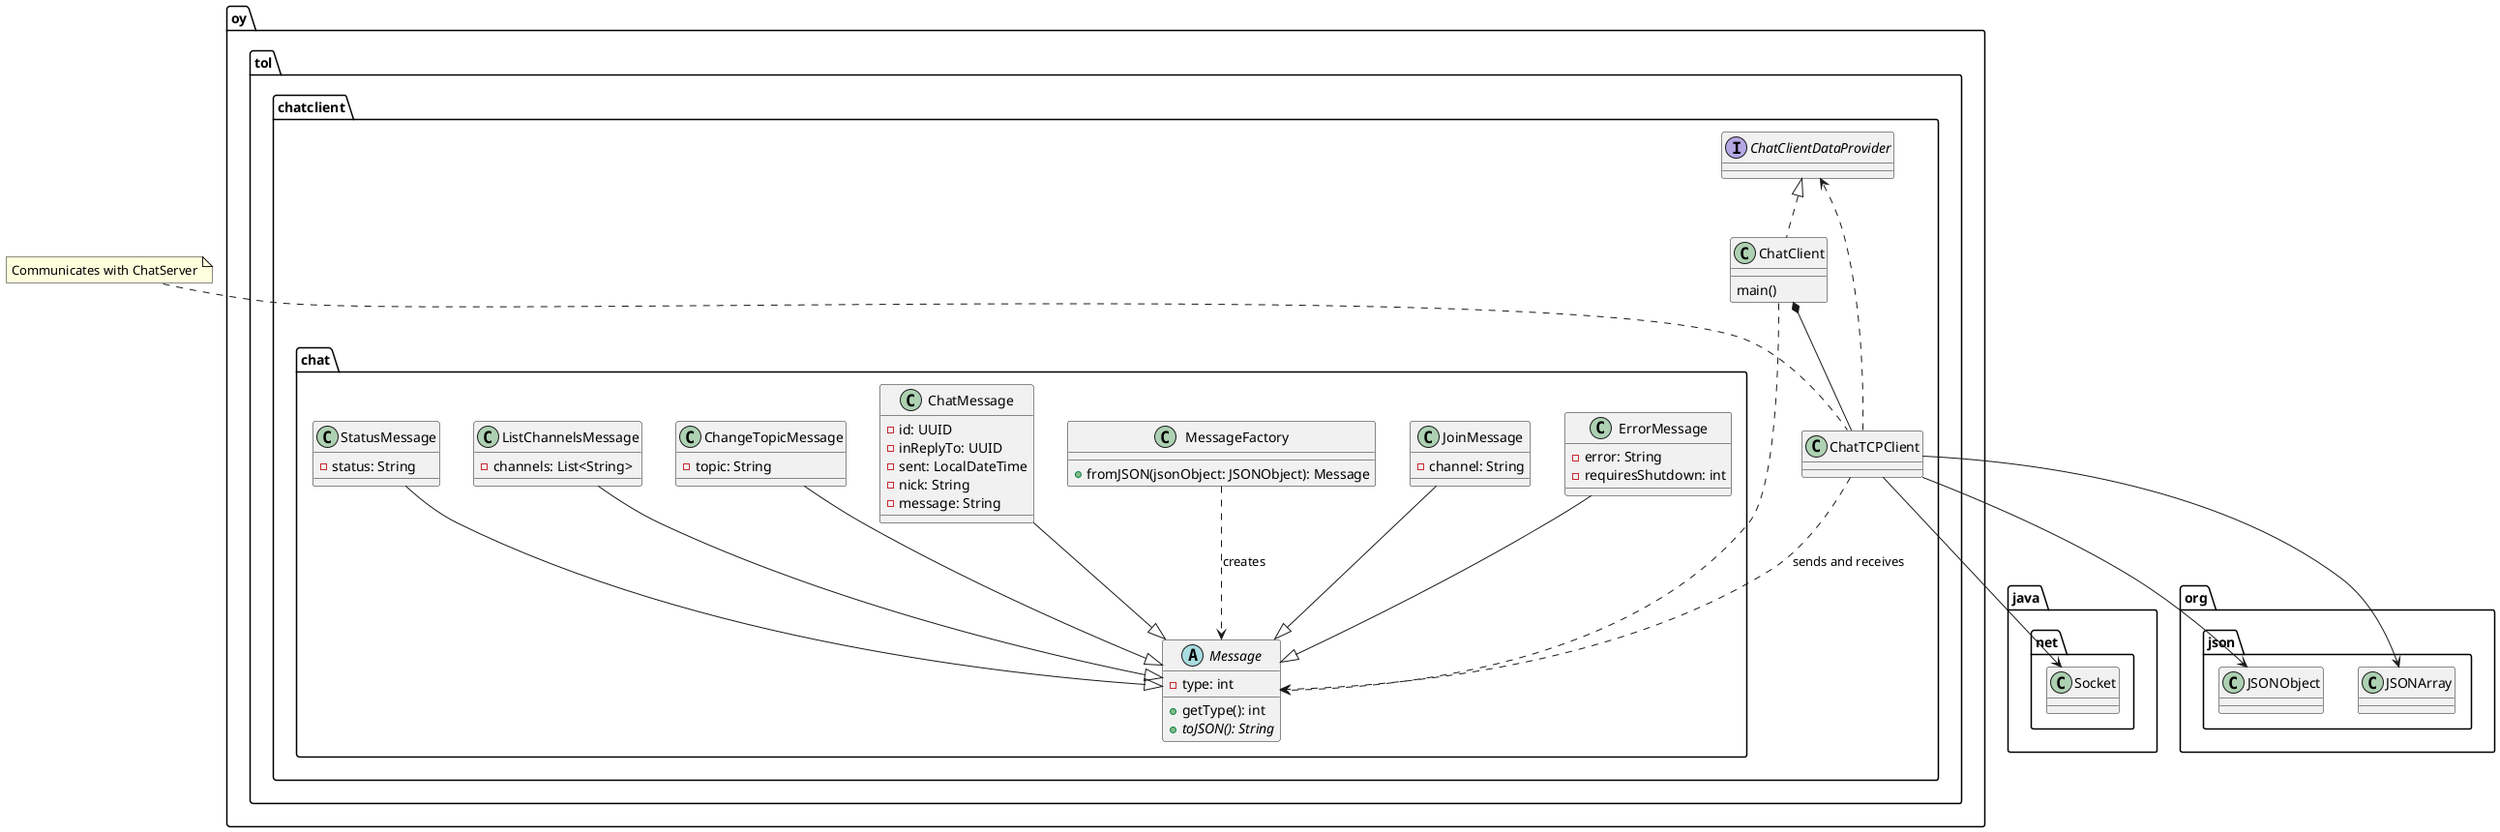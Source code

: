 @startuml
package oy.tol.chatclient {
  interface ChatClientDataProvider
  class ChatClient
  class ChatTCPClient
  package chat {
    abstract class Message {
      - type: int
      + getType(): int
      + {abstract} toJSON(): String
    }
    class ChatMessage {
      -id: UUID
      -inReplyTo: UUID
      -sent: LocalDateTime 
      -nick: String
      -message: String 
    }
    class ChangeTopicMessage {
      -topic: String
    }
    class ListChannelsMessage {
      -channels: List<String>
    }
    class StatusMessage {
      -status: String
    }
    class ErrorMessage {
      -error: String
      -requiresShutdown: int 
    }
    class JoinMessage {
      -channel: String
    }
    ChatMessage --|> Message 
    ChangeTopicMessage --|> Message 
    ListChannelsMessage --|> Message 
    StatusMessage --|> Message 
    ErrorMessage --|> Message 
    JoinMessage --|> Message
    class MessageFactory {
      +fromJSON(jsonObject: JSONObject): Message
    }
    MessageFactory ..> Message: creates
  }
}
package java.net {
  class Socket
}
package org.json {
  class JSONObject
  class JSONArray
}
ChatClient : main()
ChatClientDataProvider <|.. ChatClient
ChatClient *-- ChatTCPClient
ChatTCPClient ..> ChatClientDataProvider
ChatTCPClient --> Socket
ChatTCPClient --> JSONObject
ChatTCPClient --> JSONArray
ChatTCPClient ..> Message: sends and receives
ChatClient ..> Message
note "Communicates with ChatServer" as N1
N1 .. ChatTCPClient
@enduml

